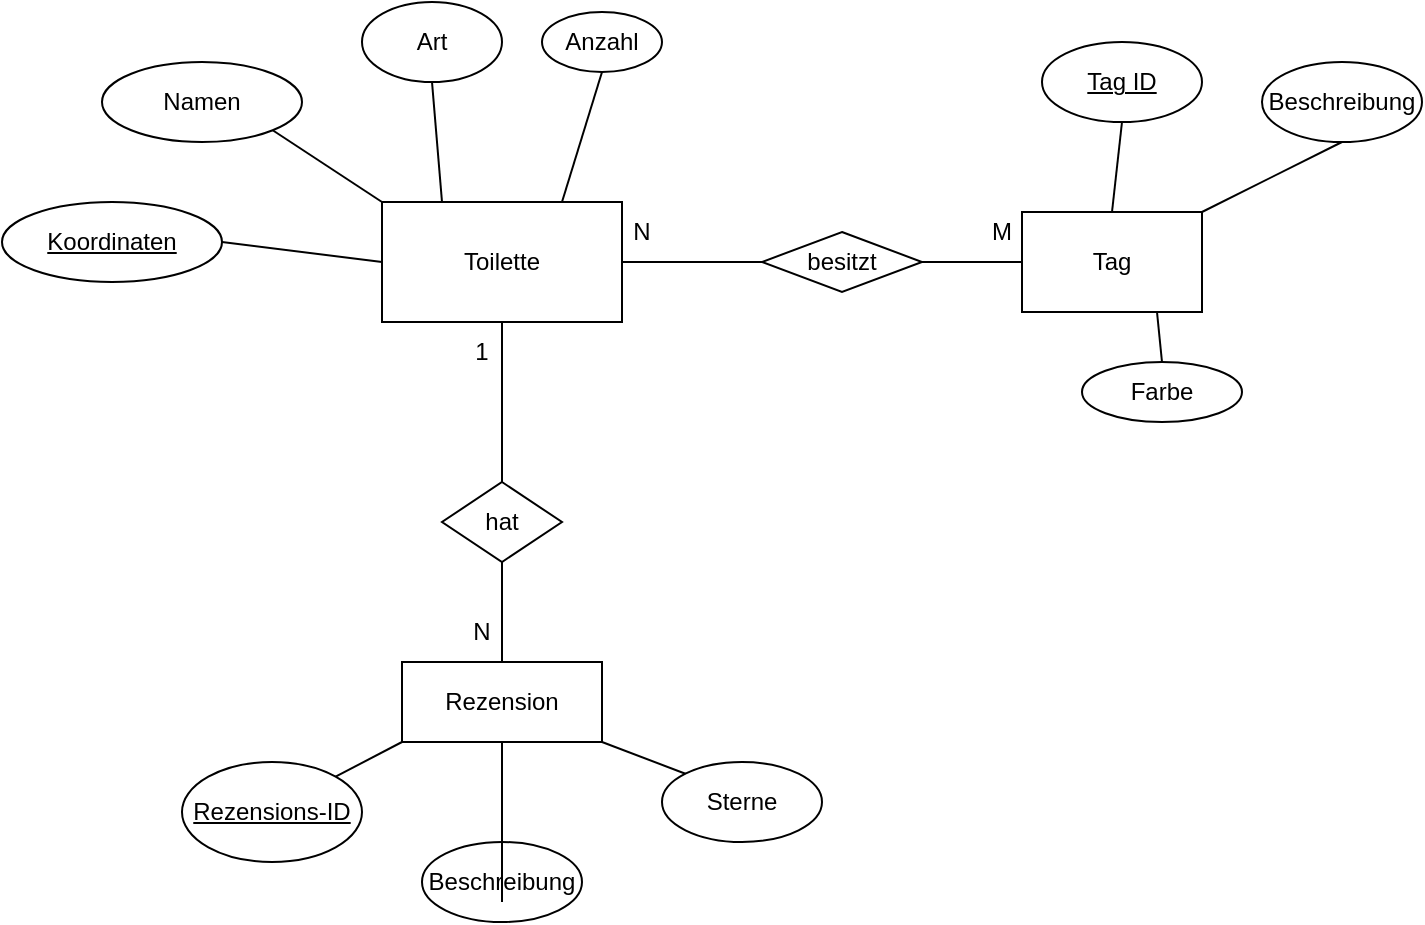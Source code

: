 <mxfile version="21.7.2" type="device">
  <diagram id="C5RBs43oDa-KdzZeNtuy" name="Page-1">
    <mxGraphModel dx="1145" dy="648" grid="1" gridSize="10" guides="1" tooltips="1" connect="1" arrows="1" fold="1" page="1" pageScale="1" pageWidth="827" pageHeight="1169" math="0" shadow="0">
      <root>
        <mxCell id="WIyWlLk6GJQsqaUBKTNV-0" />
        <mxCell id="WIyWlLk6GJQsqaUBKTNV-1" parent="WIyWlLk6GJQsqaUBKTNV-0" />
        <mxCell id="TyJX7UrfkQ_-dZHKl1UT-0" value="Toilette" style="rounded=0;whiteSpace=wrap;html=1;" vertex="1" parent="WIyWlLk6GJQsqaUBKTNV-1">
          <mxGeometry x="260" y="210" width="120" height="60" as="geometry" />
        </mxCell>
        <mxCell id="TyJX7UrfkQ_-dZHKl1UT-1" value="Rezension" style="rounded=0;whiteSpace=wrap;html=1;" vertex="1" parent="WIyWlLk6GJQsqaUBKTNV-1">
          <mxGeometry x="270" y="440" width="100" height="40" as="geometry" />
        </mxCell>
        <mxCell id="TyJX7UrfkQ_-dZHKl1UT-2" value="hat" style="rhombus;whiteSpace=wrap;html=1;" vertex="1" parent="WIyWlLk6GJQsqaUBKTNV-1">
          <mxGeometry x="290" y="350" width="60" height="40" as="geometry" />
        </mxCell>
        <mxCell id="TyJX7UrfkQ_-dZHKl1UT-4" value="" style="endArrow=none;html=1;rounded=0;entryX=0.5;entryY=1;entryDx=0;entryDy=0;" edge="1" parent="WIyWlLk6GJQsqaUBKTNV-1" source="TyJX7UrfkQ_-dZHKl1UT-2" target="TyJX7UrfkQ_-dZHKl1UT-0">
          <mxGeometry width="50" height="50" relative="1" as="geometry">
            <mxPoint x="390" y="430" as="sourcePoint" />
            <mxPoint x="440" y="380" as="targetPoint" />
          </mxGeometry>
        </mxCell>
        <mxCell id="TyJX7UrfkQ_-dZHKl1UT-5" value="" style="endArrow=none;html=1;rounded=0;exitX=0.5;exitY=0;exitDx=0;exitDy=0;entryX=0.5;entryY=1;entryDx=0;entryDy=0;" edge="1" parent="WIyWlLk6GJQsqaUBKTNV-1" source="TyJX7UrfkQ_-dZHKl1UT-1" target="TyJX7UrfkQ_-dZHKl1UT-2">
          <mxGeometry width="50" height="50" relative="1" as="geometry">
            <mxPoint x="390" y="430" as="sourcePoint" />
            <mxPoint x="440" y="380" as="targetPoint" />
          </mxGeometry>
        </mxCell>
        <mxCell id="TyJX7UrfkQ_-dZHKl1UT-6" value="&lt;u&gt;Koordinaten&lt;/u&gt;" style="ellipse;whiteSpace=wrap;html=1;" vertex="1" parent="WIyWlLk6GJQsqaUBKTNV-1">
          <mxGeometry x="70" y="210" width="110" height="40" as="geometry" />
        </mxCell>
        <mxCell id="TyJX7UrfkQ_-dZHKl1UT-7" value="Namen" style="ellipse;whiteSpace=wrap;html=1;" vertex="1" parent="WIyWlLk6GJQsqaUBKTNV-1">
          <mxGeometry x="120" y="140" width="100" height="40" as="geometry" />
        </mxCell>
        <mxCell id="TyJX7UrfkQ_-dZHKl1UT-8" value="Art" style="ellipse;whiteSpace=wrap;html=1;" vertex="1" parent="WIyWlLk6GJQsqaUBKTNV-1">
          <mxGeometry x="250" y="110" width="70" height="40" as="geometry" />
        </mxCell>
        <mxCell id="TyJX7UrfkQ_-dZHKl1UT-10" value="besitzt" style="rhombus;whiteSpace=wrap;html=1;" vertex="1" parent="WIyWlLk6GJQsqaUBKTNV-1">
          <mxGeometry x="450" y="225" width="80" height="30" as="geometry" />
        </mxCell>
        <mxCell id="TyJX7UrfkQ_-dZHKl1UT-11" value="" style="endArrow=none;html=1;rounded=0;entryX=1;entryY=0.5;entryDx=0;entryDy=0;exitX=0;exitY=0.5;exitDx=0;exitDy=0;" edge="1" parent="WIyWlLk6GJQsqaUBKTNV-1" source="TyJX7UrfkQ_-dZHKl1UT-10" target="TyJX7UrfkQ_-dZHKl1UT-0">
          <mxGeometry width="50" height="50" relative="1" as="geometry">
            <mxPoint x="390" y="430" as="sourcePoint" />
            <mxPoint x="440" y="380" as="targetPoint" />
          </mxGeometry>
        </mxCell>
        <mxCell id="TyJX7UrfkQ_-dZHKl1UT-13" value="Tag" style="rounded=0;whiteSpace=wrap;html=1;" vertex="1" parent="WIyWlLk6GJQsqaUBKTNV-1">
          <mxGeometry x="580" y="215" width="90" height="50" as="geometry" />
        </mxCell>
        <mxCell id="TyJX7UrfkQ_-dZHKl1UT-15" value="&lt;u&gt;Tag ID&lt;/u&gt;" style="ellipse;whiteSpace=wrap;html=1;" vertex="1" parent="WIyWlLk6GJQsqaUBKTNV-1">
          <mxGeometry x="590" y="130" width="80" height="40" as="geometry" />
        </mxCell>
        <mxCell id="TyJX7UrfkQ_-dZHKl1UT-16" value="Beschreibung" style="ellipse;whiteSpace=wrap;html=1;" vertex="1" parent="WIyWlLk6GJQsqaUBKTNV-1">
          <mxGeometry x="700" y="140" width="80" height="40" as="geometry" />
        </mxCell>
        <mxCell id="TyJX7UrfkQ_-dZHKl1UT-17" value="" style="endArrow=none;html=1;rounded=0;entryX=0;entryY=0.5;entryDx=0;entryDy=0;exitX=1;exitY=0.5;exitDx=0;exitDy=0;" edge="1" parent="WIyWlLk6GJQsqaUBKTNV-1" source="TyJX7UrfkQ_-dZHKl1UT-10" target="TyJX7UrfkQ_-dZHKl1UT-13">
          <mxGeometry width="50" height="50" relative="1" as="geometry">
            <mxPoint x="430" y="340" as="sourcePoint" />
            <mxPoint x="480" y="290" as="targetPoint" />
          </mxGeometry>
        </mxCell>
        <mxCell id="TyJX7UrfkQ_-dZHKl1UT-19" value="N" style="text;html=1;strokeColor=none;fillColor=none;align=center;verticalAlign=middle;whiteSpace=wrap;rounded=0;" vertex="1" parent="WIyWlLk6GJQsqaUBKTNV-1">
          <mxGeometry x="360" y="210" width="60" height="30" as="geometry" />
        </mxCell>
        <mxCell id="TyJX7UrfkQ_-dZHKl1UT-20" value="N" style="text;html=1;strokeColor=none;fillColor=none;align=center;verticalAlign=middle;whiteSpace=wrap;rounded=0;" vertex="1" parent="WIyWlLk6GJQsqaUBKTNV-1">
          <mxGeometry x="280" y="410" width="60" height="30" as="geometry" />
        </mxCell>
        <mxCell id="TyJX7UrfkQ_-dZHKl1UT-21" value="M" style="text;html=1;strokeColor=none;fillColor=none;align=center;verticalAlign=middle;whiteSpace=wrap;rounded=0;" vertex="1" parent="WIyWlLk6GJQsqaUBKTNV-1">
          <mxGeometry x="540" y="210" width="60" height="30" as="geometry" />
        </mxCell>
        <mxCell id="TyJX7UrfkQ_-dZHKl1UT-22" value="1" style="text;html=1;strokeColor=none;fillColor=none;align=center;verticalAlign=middle;whiteSpace=wrap;rounded=0;" vertex="1" parent="WIyWlLk6GJQsqaUBKTNV-1">
          <mxGeometry x="280" y="270" width="60" height="30" as="geometry" />
        </mxCell>
        <mxCell id="TyJX7UrfkQ_-dZHKl1UT-23" value="&lt;u&gt;Rezensions-ID&lt;/u&gt;" style="ellipse;whiteSpace=wrap;html=1;" vertex="1" parent="WIyWlLk6GJQsqaUBKTNV-1">
          <mxGeometry x="160" y="490" width="90" height="50" as="geometry" />
        </mxCell>
        <mxCell id="TyJX7UrfkQ_-dZHKl1UT-24" value="Beschreibung" style="ellipse;whiteSpace=wrap;html=1;" vertex="1" parent="WIyWlLk6GJQsqaUBKTNV-1">
          <mxGeometry x="280" y="530" width="80" height="40" as="geometry" />
        </mxCell>
        <mxCell id="TyJX7UrfkQ_-dZHKl1UT-25" value="Sterne" style="ellipse;whiteSpace=wrap;html=1;" vertex="1" parent="WIyWlLk6GJQsqaUBKTNV-1">
          <mxGeometry x="400" y="490" width="80" height="40" as="geometry" />
        </mxCell>
        <mxCell id="TyJX7UrfkQ_-dZHKl1UT-26" value="Anzahl" style="ellipse;whiteSpace=wrap;html=1;" vertex="1" parent="WIyWlLk6GJQsqaUBKTNV-1">
          <mxGeometry x="340" y="115" width="60" height="30" as="geometry" />
        </mxCell>
        <mxCell id="TyJX7UrfkQ_-dZHKl1UT-27" value="" style="endArrow=none;html=1;rounded=0;exitX=1;exitY=1;exitDx=0;exitDy=0;entryX=0;entryY=0;entryDx=0;entryDy=0;" edge="1" parent="WIyWlLk6GJQsqaUBKTNV-1" source="TyJX7UrfkQ_-dZHKl1UT-1" target="TyJX7UrfkQ_-dZHKl1UT-25">
          <mxGeometry width="50" height="50" relative="1" as="geometry">
            <mxPoint x="430" y="430" as="sourcePoint" />
            <mxPoint x="480" y="380" as="targetPoint" />
          </mxGeometry>
        </mxCell>
        <mxCell id="TyJX7UrfkQ_-dZHKl1UT-28" value="" style="endArrow=none;html=1;rounded=0;entryX=0.5;entryY=1;entryDx=0;entryDy=0;" edge="1" parent="WIyWlLk6GJQsqaUBKTNV-1" target="TyJX7UrfkQ_-dZHKl1UT-1">
          <mxGeometry width="50" height="50" relative="1" as="geometry">
            <mxPoint x="320" y="560" as="sourcePoint" />
            <mxPoint x="370" y="510" as="targetPoint" />
          </mxGeometry>
        </mxCell>
        <mxCell id="TyJX7UrfkQ_-dZHKl1UT-29" value="" style="endArrow=none;html=1;rounded=0;exitX=1;exitY=0;exitDx=0;exitDy=0;entryX=0;entryY=1;entryDx=0;entryDy=0;" edge="1" parent="WIyWlLk6GJQsqaUBKTNV-1" source="TyJX7UrfkQ_-dZHKl1UT-23" target="TyJX7UrfkQ_-dZHKl1UT-1">
          <mxGeometry width="50" height="50" relative="1" as="geometry">
            <mxPoint x="430" y="430" as="sourcePoint" />
            <mxPoint x="480" y="380" as="targetPoint" />
          </mxGeometry>
        </mxCell>
        <mxCell id="TyJX7UrfkQ_-dZHKl1UT-30" value="" style="endArrow=none;html=1;rounded=0;exitX=1;exitY=0.5;exitDx=0;exitDy=0;entryX=0;entryY=0.5;entryDx=0;entryDy=0;" edge="1" parent="WIyWlLk6GJQsqaUBKTNV-1" source="TyJX7UrfkQ_-dZHKl1UT-6" target="TyJX7UrfkQ_-dZHKl1UT-0">
          <mxGeometry width="50" height="50" relative="1" as="geometry">
            <mxPoint x="430" y="430" as="sourcePoint" />
            <mxPoint x="480" y="380" as="targetPoint" />
          </mxGeometry>
        </mxCell>
        <mxCell id="TyJX7UrfkQ_-dZHKl1UT-31" value="" style="endArrow=none;html=1;rounded=0;entryX=1;entryY=1;entryDx=0;entryDy=0;exitX=0;exitY=0;exitDx=0;exitDy=0;" edge="1" parent="WIyWlLk6GJQsqaUBKTNV-1" source="TyJX7UrfkQ_-dZHKl1UT-0" target="TyJX7UrfkQ_-dZHKl1UT-7">
          <mxGeometry width="50" height="50" relative="1" as="geometry">
            <mxPoint x="430" y="430" as="sourcePoint" />
            <mxPoint x="480" y="380" as="targetPoint" />
          </mxGeometry>
        </mxCell>
        <mxCell id="TyJX7UrfkQ_-dZHKl1UT-32" value="" style="endArrow=none;html=1;rounded=0;exitX=0.5;exitY=1;exitDx=0;exitDy=0;entryX=0.25;entryY=0;entryDx=0;entryDy=0;" edge="1" parent="WIyWlLk6GJQsqaUBKTNV-1" source="TyJX7UrfkQ_-dZHKl1UT-8" target="TyJX7UrfkQ_-dZHKl1UT-0">
          <mxGeometry width="50" height="50" relative="1" as="geometry">
            <mxPoint x="430" y="240" as="sourcePoint" />
            <mxPoint x="480" y="190" as="targetPoint" />
          </mxGeometry>
        </mxCell>
        <mxCell id="TyJX7UrfkQ_-dZHKl1UT-33" value="" style="endArrow=none;html=1;rounded=0;entryX=0.5;entryY=1;entryDx=0;entryDy=0;exitX=0.75;exitY=0;exitDx=0;exitDy=0;" edge="1" parent="WIyWlLk6GJQsqaUBKTNV-1" source="TyJX7UrfkQ_-dZHKl1UT-0" target="TyJX7UrfkQ_-dZHKl1UT-26">
          <mxGeometry width="50" height="50" relative="1" as="geometry">
            <mxPoint x="430" y="240" as="sourcePoint" />
            <mxPoint x="480" y="190" as="targetPoint" />
          </mxGeometry>
        </mxCell>
        <mxCell id="TyJX7UrfkQ_-dZHKl1UT-34" value="" style="endArrow=none;html=1;rounded=0;entryX=0.5;entryY=1;entryDx=0;entryDy=0;exitX=0.5;exitY=0;exitDx=0;exitDy=0;" edge="1" parent="WIyWlLk6GJQsqaUBKTNV-1" source="TyJX7UrfkQ_-dZHKl1UT-13" target="TyJX7UrfkQ_-dZHKl1UT-15">
          <mxGeometry width="50" height="50" relative="1" as="geometry">
            <mxPoint x="430" y="240" as="sourcePoint" />
            <mxPoint x="480" y="190" as="targetPoint" />
          </mxGeometry>
        </mxCell>
        <mxCell id="TyJX7UrfkQ_-dZHKl1UT-35" value="" style="endArrow=none;html=1;rounded=0;entryX=0.5;entryY=1;entryDx=0;entryDy=0;exitX=1;exitY=0;exitDx=0;exitDy=0;" edge="1" parent="WIyWlLk6GJQsqaUBKTNV-1" source="TyJX7UrfkQ_-dZHKl1UT-13" target="TyJX7UrfkQ_-dZHKl1UT-16">
          <mxGeometry width="50" height="50" relative="1" as="geometry">
            <mxPoint x="430" y="240" as="sourcePoint" />
            <mxPoint x="480" y="190" as="targetPoint" />
          </mxGeometry>
        </mxCell>
        <mxCell id="TyJX7UrfkQ_-dZHKl1UT-36" value="Farbe" style="ellipse;whiteSpace=wrap;html=1;" vertex="1" parent="WIyWlLk6GJQsqaUBKTNV-1">
          <mxGeometry x="610" y="290" width="80" height="30" as="geometry" />
        </mxCell>
        <mxCell id="TyJX7UrfkQ_-dZHKl1UT-38" value="" style="endArrow=none;html=1;rounded=0;entryX=0.75;entryY=1;entryDx=0;entryDy=0;exitX=0.5;exitY=0;exitDx=0;exitDy=0;" edge="1" parent="WIyWlLk6GJQsqaUBKTNV-1" source="TyJX7UrfkQ_-dZHKl1UT-36" target="TyJX7UrfkQ_-dZHKl1UT-13">
          <mxGeometry width="50" height="50" relative="1" as="geometry">
            <mxPoint x="420" y="430" as="sourcePoint" />
            <mxPoint x="470" y="380" as="targetPoint" />
          </mxGeometry>
        </mxCell>
      </root>
    </mxGraphModel>
  </diagram>
</mxfile>
